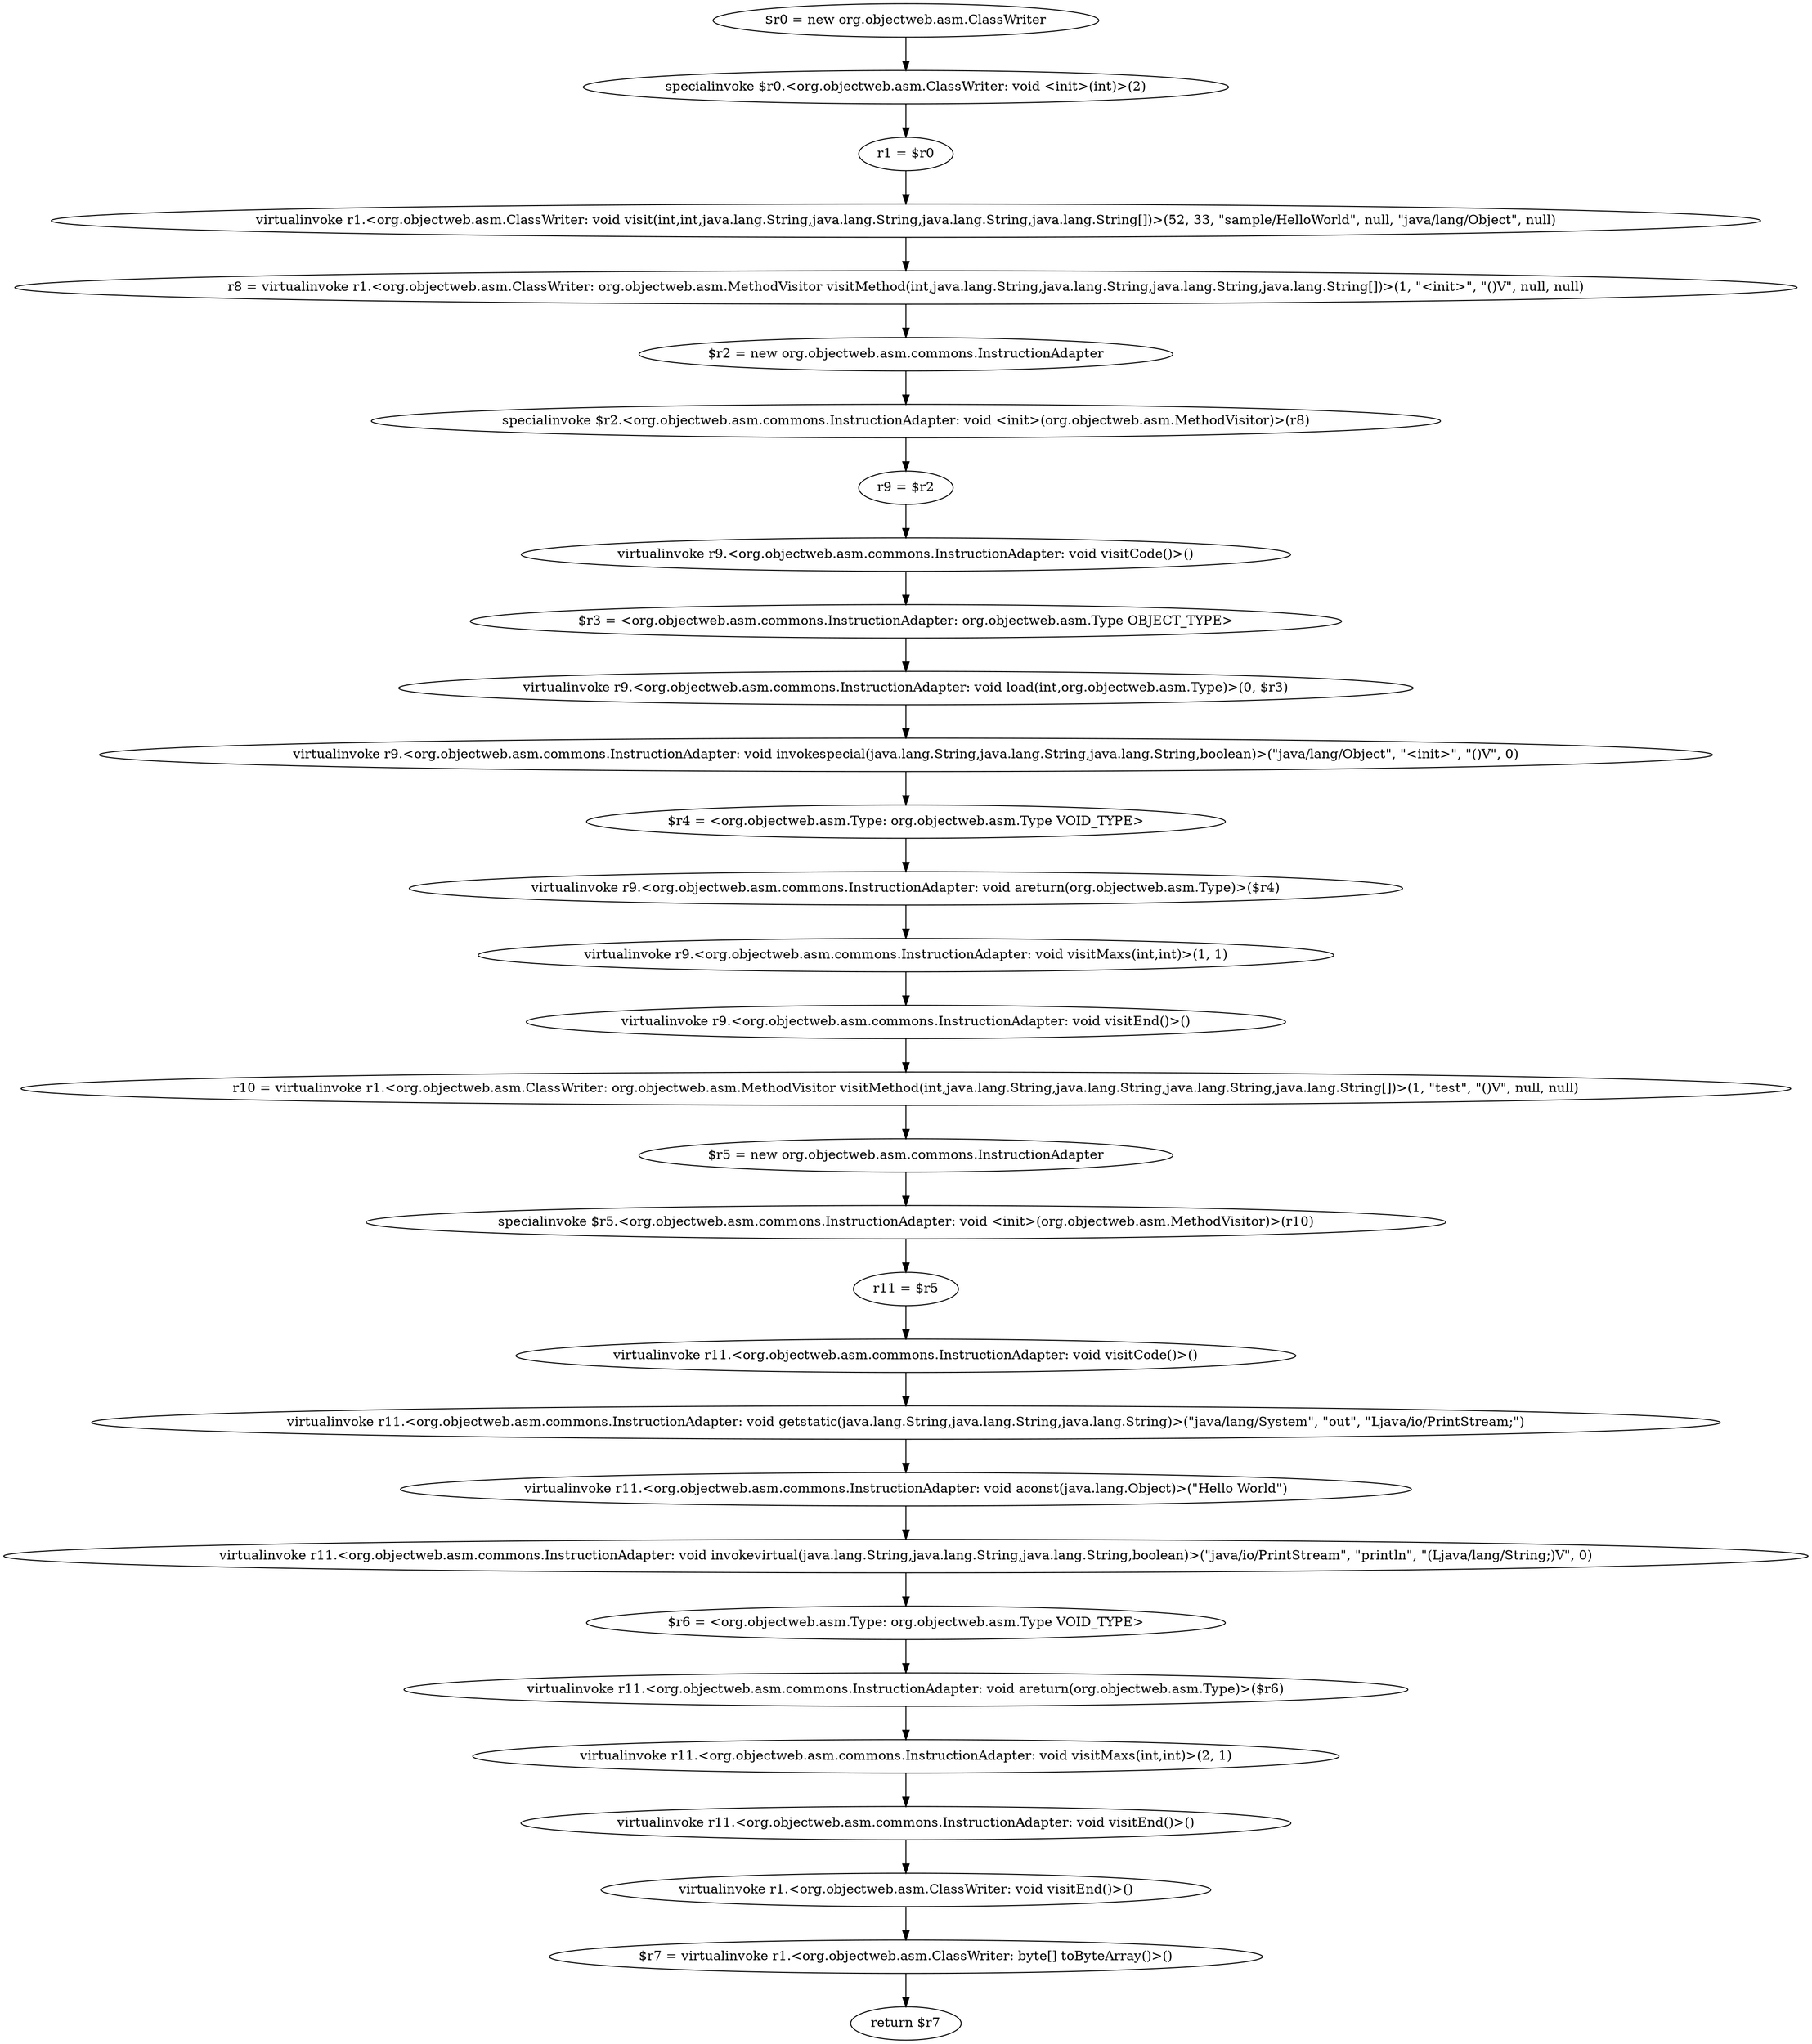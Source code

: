 digraph "unitGraph" {
    "$r0 = new org.objectweb.asm.ClassWriter"
    "specialinvoke $r0.<org.objectweb.asm.ClassWriter: void <init>(int)>(2)"
    "r1 = $r0"
    "virtualinvoke r1.<org.objectweb.asm.ClassWriter: void visit(int,int,java.lang.String,java.lang.String,java.lang.String,java.lang.String[])>(52, 33, \"sample/HelloWorld\", null, \"java/lang/Object\", null)"
    "r8 = virtualinvoke r1.<org.objectweb.asm.ClassWriter: org.objectweb.asm.MethodVisitor visitMethod(int,java.lang.String,java.lang.String,java.lang.String,java.lang.String[])>(1, \"<init>\", \"()V\", null, null)"
    "$r2 = new org.objectweb.asm.commons.InstructionAdapter"
    "specialinvoke $r2.<org.objectweb.asm.commons.InstructionAdapter: void <init>(org.objectweb.asm.MethodVisitor)>(r8)"
    "r9 = $r2"
    "virtualinvoke r9.<org.objectweb.asm.commons.InstructionAdapter: void visitCode()>()"
    "$r3 = <org.objectweb.asm.commons.InstructionAdapter: org.objectweb.asm.Type OBJECT_TYPE>"
    "virtualinvoke r9.<org.objectweb.asm.commons.InstructionAdapter: void load(int,org.objectweb.asm.Type)>(0, $r3)"
    "virtualinvoke r9.<org.objectweb.asm.commons.InstructionAdapter: void invokespecial(java.lang.String,java.lang.String,java.lang.String,boolean)>(\"java/lang/Object\", \"<init>\", \"()V\", 0)"
    "$r4 = <org.objectweb.asm.Type: org.objectweb.asm.Type VOID_TYPE>"
    "virtualinvoke r9.<org.objectweb.asm.commons.InstructionAdapter: void areturn(org.objectweb.asm.Type)>($r4)"
    "virtualinvoke r9.<org.objectweb.asm.commons.InstructionAdapter: void visitMaxs(int,int)>(1, 1)"
    "virtualinvoke r9.<org.objectweb.asm.commons.InstructionAdapter: void visitEnd()>()"
    "r10 = virtualinvoke r1.<org.objectweb.asm.ClassWriter: org.objectweb.asm.MethodVisitor visitMethod(int,java.lang.String,java.lang.String,java.lang.String,java.lang.String[])>(1, \"test\", \"()V\", null, null)"
    "$r5 = new org.objectweb.asm.commons.InstructionAdapter"
    "specialinvoke $r5.<org.objectweb.asm.commons.InstructionAdapter: void <init>(org.objectweb.asm.MethodVisitor)>(r10)"
    "r11 = $r5"
    "virtualinvoke r11.<org.objectweb.asm.commons.InstructionAdapter: void visitCode()>()"
    "virtualinvoke r11.<org.objectweb.asm.commons.InstructionAdapter: void getstatic(java.lang.String,java.lang.String,java.lang.String)>(\"java/lang/System\", \"out\", \"Ljava/io/PrintStream;\")"
    "virtualinvoke r11.<org.objectweb.asm.commons.InstructionAdapter: void aconst(java.lang.Object)>(\"Hello World\")"
    "virtualinvoke r11.<org.objectweb.asm.commons.InstructionAdapter: void invokevirtual(java.lang.String,java.lang.String,java.lang.String,boolean)>(\"java/io/PrintStream\", \"println\", \"(Ljava/lang/String;)V\", 0)"
    "$r6 = <org.objectweb.asm.Type: org.objectweb.asm.Type VOID_TYPE>"
    "virtualinvoke r11.<org.objectweb.asm.commons.InstructionAdapter: void areturn(org.objectweb.asm.Type)>($r6)"
    "virtualinvoke r11.<org.objectweb.asm.commons.InstructionAdapter: void visitMaxs(int,int)>(2, 1)"
    "virtualinvoke r11.<org.objectweb.asm.commons.InstructionAdapter: void visitEnd()>()"
    "virtualinvoke r1.<org.objectweb.asm.ClassWriter: void visitEnd()>()"
    "$r7 = virtualinvoke r1.<org.objectweb.asm.ClassWriter: byte[] toByteArray()>()"
    "return $r7"
    "$r0 = new org.objectweb.asm.ClassWriter"->"specialinvoke $r0.<org.objectweb.asm.ClassWriter: void <init>(int)>(2)";
    "specialinvoke $r0.<org.objectweb.asm.ClassWriter: void <init>(int)>(2)"->"r1 = $r0";
    "r1 = $r0"->"virtualinvoke r1.<org.objectweb.asm.ClassWriter: void visit(int,int,java.lang.String,java.lang.String,java.lang.String,java.lang.String[])>(52, 33, \"sample/HelloWorld\", null, \"java/lang/Object\", null)";
    "virtualinvoke r1.<org.objectweb.asm.ClassWriter: void visit(int,int,java.lang.String,java.lang.String,java.lang.String,java.lang.String[])>(52, 33, \"sample/HelloWorld\", null, \"java/lang/Object\", null)"->"r8 = virtualinvoke r1.<org.objectweb.asm.ClassWriter: org.objectweb.asm.MethodVisitor visitMethod(int,java.lang.String,java.lang.String,java.lang.String,java.lang.String[])>(1, \"<init>\", \"()V\", null, null)";
    "r8 = virtualinvoke r1.<org.objectweb.asm.ClassWriter: org.objectweb.asm.MethodVisitor visitMethod(int,java.lang.String,java.lang.String,java.lang.String,java.lang.String[])>(1, \"<init>\", \"()V\", null, null)"->"$r2 = new org.objectweb.asm.commons.InstructionAdapter";
    "$r2 = new org.objectweb.asm.commons.InstructionAdapter"->"specialinvoke $r2.<org.objectweb.asm.commons.InstructionAdapter: void <init>(org.objectweb.asm.MethodVisitor)>(r8)";
    "specialinvoke $r2.<org.objectweb.asm.commons.InstructionAdapter: void <init>(org.objectweb.asm.MethodVisitor)>(r8)"->"r9 = $r2";
    "r9 = $r2"->"virtualinvoke r9.<org.objectweb.asm.commons.InstructionAdapter: void visitCode()>()";
    "virtualinvoke r9.<org.objectweb.asm.commons.InstructionAdapter: void visitCode()>()"->"$r3 = <org.objectweb.asm.commons.InstructionAdapter: org.objectweb.asm.Type OBJECT_TYPE>";
    "$r3 = <org.objectweb.asm.commons.InstructionAdapter: org.objectweb.asm.Type OBJECT_TYPE>"->"virtualinvoke r9.<org.objectweb.asm.commons.InstructionAdapter: void load(int,org.objectweb.asm.Type)>(0, $r3)";
    "virtualinvoke r9.<org.objectweb.asm.commons.InstructionAdapter: void load(int,org.objectweb.asm.Type)>(0, $r3)"->"virtualinvoke r9.<org.objectweb.asm.commons.InstructionAdapter: void invokespecial(java.lang.String,java.lang.String,java.lang.String,boolean)>(\"java/lang/Object\", \"<init>\", \"()V\", 0)";
    "virtualinvoke r9.<org.objectweb.asm.commons.InstructionAdapter: void invokespecial(java.lang.String,java.lang.String,java.lang.String,boolean)>(\"java/lang/Object\", \"<init>\", \"()V\", 0)"->"$r4 = <org.objectweb.asm.Type: org.objectweb.asm.Type VOID_TYPE>";
    "$r4 = <org.objectweb.asm.Type: org.objectweb.asm.Type VOID_TYPE>"->"virtualinvoke r9.<org.objectweb.asm.commons.InstructionAdapter: void areturn(org.objectweb.asm.Type)>($r4)";
    "virtualinvoke r9.<org.objectweb.asm.commons.InstructionAdapter: void areturn(org.objectweb.asm.Type)>($r4)"->"virtualinvoke r9.<org.objectweb.asm.commons.InstructionAdapter: void visitMaxs(int,int)>(1, 1)";
    "virtualinvoke r9.<org.objectweb.asm.commons.InstructionAdapter: void visitMaxs(int,int)>(1, 1)"->"virtualinvoke r9.<org.objectweb.asm.commons.InstructionAdapter: void visitEnd()>()";
    "virtualinvoke r9.<org.objectweb.asm.commons.InstructionAdapter: void visitEnd()>()"->"r10 = virtualinvoke r1.<org.objectweb.asm.ClassWriter: org.objectweb.asm.MethodVisitor visitMethod(int,java.lang.String,java.lang.String,java.lang.String,java.lang.String[])>(1, \"test\", \"()V\", null, null)";
    "r10 = virtualinvoke r1.<org.objectweb.asm.ClassWriter: org.objectweb.asm.MethodVisitor visitMethod(int,java.lang.String,java.lang.String,java.lang.String,java.lang.String[])>(1, \"test\", \"()V\", null, null)"->"$r5 = new org.objectweb.asm.commons.InstructionAdapter";
    "$r5 = new org.objectweb.asm.commons.InstructionAdapter"->"specialinvoke $r5.<org.objectweb.asm.commons.InstructionAdapter: void <init>(org.objectweb.asm.MethodVisitor)>(r10)";
    "specialinvoke $r5.<org.objectweb.asm.commons.InstructionAdapter: void <init>(org.objectweb.asm.MethodVisitor)>(r10)"->"r11 = $r5";
    "r11 = $r5"->"virtualinvoke r11.<org.objectweb.asm.commons.InstructionAdapter: void visitCode()>()";
    "virtualinvoke r11.<org.objectweb.asm.commons.InstructionAdapter: void visitCode()>()"->"virtualinvoke r11.<org.objectweb.asm.commons.InstructionAdapter: void getstatic(java.lang.String,java.lang.String,java.lang.String)>(\"java/lang/System\", \"out\", \"Ljava/io/PrintStream;\")";
    "virtualinvoke r11.<org.objectweb.asm.commons.InstructionAdapter: void getstatic(java.lang.String,java.lang.String,java.lang.String)>(\"java/lang/System\", \"out\", \"Ljava/io/PrintStream;\")"->"virtualinvoke r11.<org.objectweb.asm.commons.InstructionAdapter: void aconst(java.lang.Object)>(\"Hello World\")";
    "virtualinvoke r11.<org.objectweb.asm.commons.InstructionAdapter: void aconst(java.lang.Object)>(\"Hello World\")"->"virtualinvoke r11.<org.objectweb.asm.commons.InstructionAdapter: void invokevirtual(java.lang.String,java.lang.String,java.lang.String,boolean)>(\"java/io/PrintStream\", \"println\", \"(Ljava/lang/String;)V\", 0)";
    "virtualinvoke r11.<org.objectweb.asm.commons.InstructionAdapter: void invokevirtual(java.lang.String,java.lang.String,java.lang.String,boolean)>(\"java/io/PrintStream\", \"println\", \"(Ljava/lang/String;)V\", 0)"->"$r6 = <org.objectweb.asm.Type: org.objectweb.asm.Type VOID_TYPE>";
    "$r6 = <org.objectweb.asm.Type: org.objectweb.asm.Type VOID_TYPE>"->"virtualinvoke r11.<org.objectweb.asm.commons.InstructionAdapter: void areturn(org.objectweb.asm.Type)>($r6)";
    "virtualinvoke r11.<org.objectweb.asm.commons.InstructionAdapter: void areturn(org.objectweb.asm.Type)>($r6)"->"virtualinvoke r11.<org.objectweb.asm.commons.InstructionAdapter: void visitMaxs(int,int)>(2, 1)";
    "virtualinvoke r11.<org.objectweb.asm.commons.InstructionAdapter: void visitMaxs(int,int)>(2, 1)"->"virtualinvoke r11.<org.objectweb.asm.commons.InstructionAdapter: void visitEnd()>()";
    "virtualinvoke r11.<org.objectweb.asm.commons.InstructionAdapter: void visitEnd()>()"->"virtualinvoke r1.<org.objectweb.asm.ClassWriter: void visitEnd()>()";
    "virtualinvoke r1.<org.objectweb.asm.ClassWriter: void visitEnd()>()"->"$r7 = virtualinvoke r1.<org.objectweb.asm.ClassWriter: byte[] toByteArray()>()";
    "$r7 = virtualinvoke r1.<org.objectweb.asm.ClassWriter: byte[] toByteArray()>()"->"return $r7";
}
